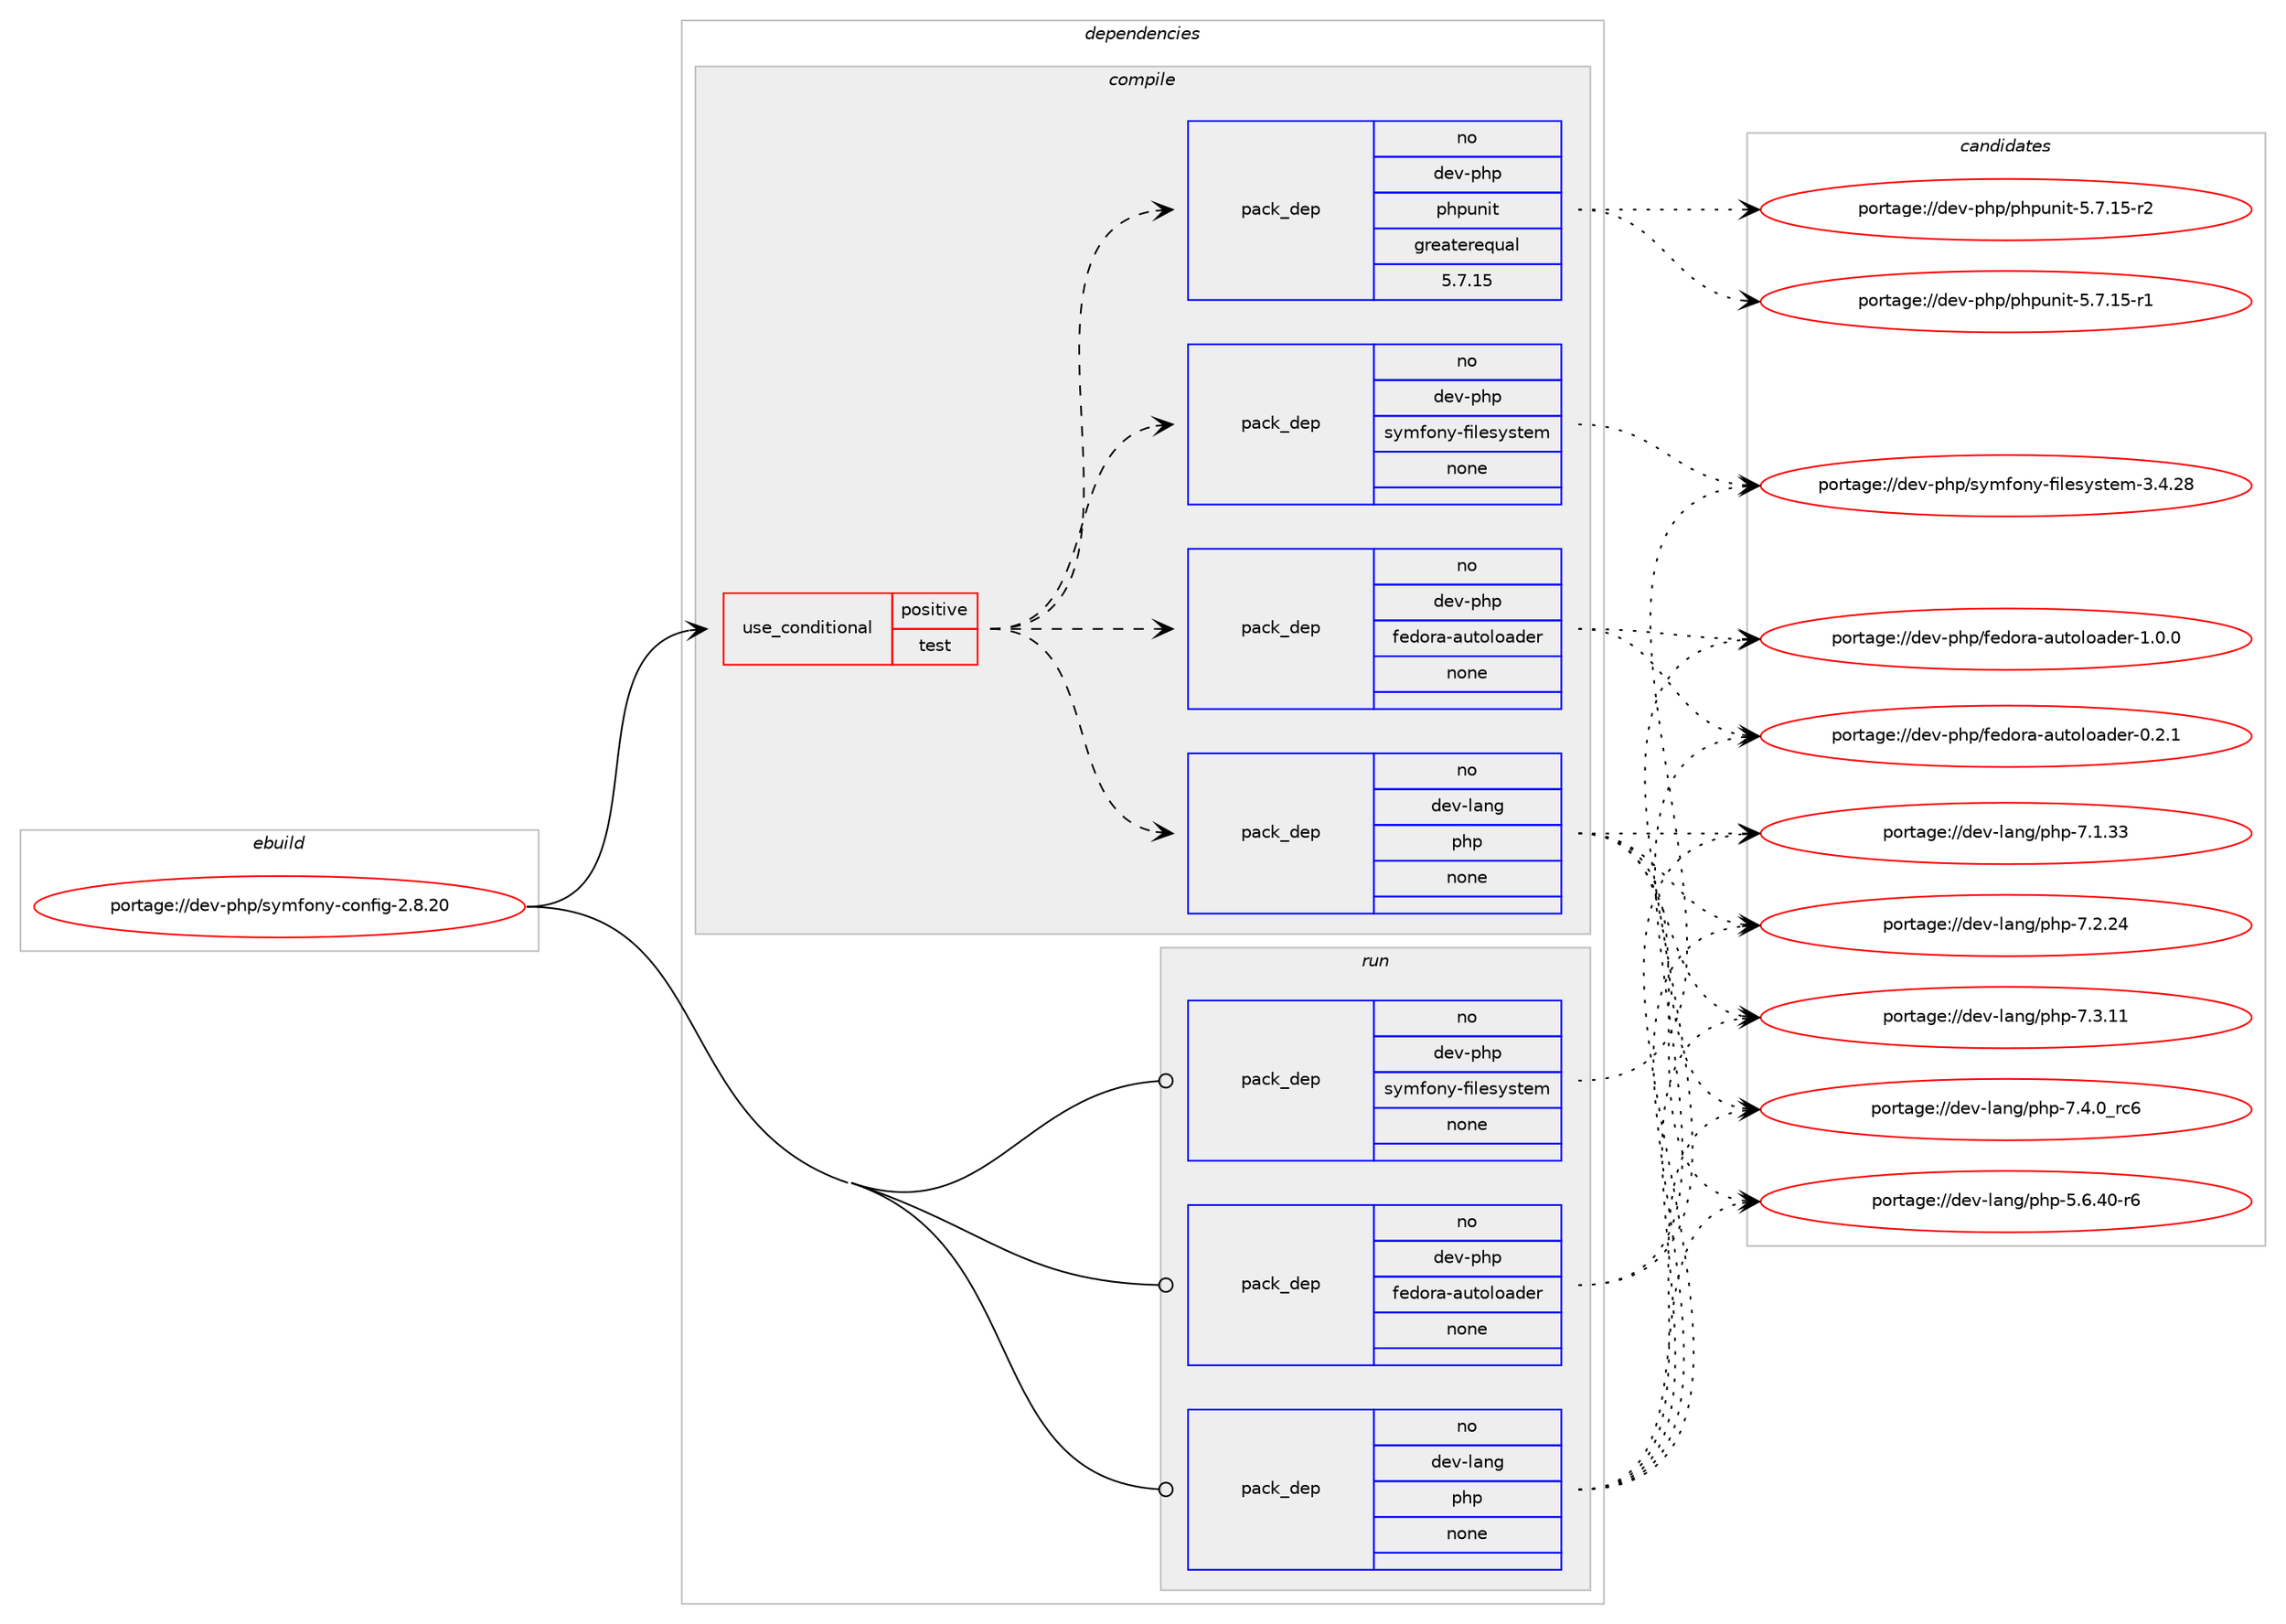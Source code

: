 digraph prolog {

# *************
# Graph options
# *************

newrank=true;
concentrate=true;
compound=true;
graph [rankdir=LR,fontname=Helvetica,fontsize=10,ranksep=1.5];#, ranksep=2.5, nodesep=0.2];
edge  [arrowhead=vee];
node  [fontname=Helvetica,fontsize=10];

# **********
# The ebuild
# **********

subgraph cluster_leftcol {
color=gray;
rank=same;
label=<<i>ebuild</i>>;
id [label="portage://dev-php/symfony-config-2.8.20", color=red, width=4, href="../dev-php/symfony-config-2.8.20.svg"];
}

# ****************
# The dependencies
# ****************

subgraph cluster_midcol {
color=gray;
label=<<i>dependencies</i>>;
subgraph cluster_compile {
fillcolor="#eeeeee";
style=filled;
label=<<i>compile</i>>;
subgraph cond24760 {
dependency127000 [label=<<TABLE BORDER="0" CELLBORDER="1" CELLSPACING="0" CELLPADDING="4"><TR><TD ROWSPAN="3" CELLPADDING="10">use_conditional</TD></TR><TR><TD>positive</TD></TR><TR><TD>test</TD></TR></TABLE>>, shape=none, color=red];
subgraph pack98945 {
dependency127001 [label=<<TABLE BORDER="0" CELLBORDER="1" CELLSPACING="0" CELLPADDING="4" WIDTH="220"><TR><TD ROWSPAN="6" CELLPADDING="30">pack_dep</TD></TR><TR><TD WIDTH="110">no</TD></TR><TR><TD>dev-lang</TD></TR><TR><TD>php</TD></TR><TR><TD>none</TD></TR><TR><TD></TD></TR></TABLE>>, shape=none, color=blue];
}
dependency127000:e -> dependency127001:w [weight=20,style="dashed",arrowhead="vee"];
subgraph pack98946 {
dependency127002 [label=<<TABLE BORDER="0" CELLBORDER="1" CELLSPACING="0" CELLPADDING="4" WIDTH="220"><TR><TD ROWSPAN="6" CELLPADDING="30">pack_dep</TD></TR><TR><TD WIDTH="110">no</TD></TR><TR><TD>dev-php</TD></TR><TR><TD>fedora-autoloader</TD></TR><TR><TD>none</TD></TR><TR><TD></TD></TR></TABLE>>, shape=none, color=blue];
}
dependency127000:e -> dependency127002:w [weight=20,style="dashed",arrowhead="vee"];
subgraph pack98947 {
dependency127003 [label=<<TABLE BORDER="0" CELLBORDER="1" CELLSPACING="0" CELLPADDING="4" WIDTH="220"><TR><TD ROWSPAN="6" CELLPADDING="30">pack_dep</TD></TR><TR><TD WIDTH="110">no</TD></TR><TR><TD>dev-php</TD></TR><TR><TD>symfony-filesystem</TD></TR><TR><TD>none</TD></TR><TR><TD></TD></TR></TABLE>>, shape=none, color=blue];
}
dependency127000:e -> dependency127003:w [weight=20,style="dashed",arrowhead="vee"];
subgraph pack98948 {
dependency127004 [label=<<TABLE BORDER="0" CELLBORDER="1" CELLSPACING="0" CELLPADDING="4" WIDTH="220"><TR><TD ROWSPAN="6" CELLPADDING="30">pack_dep</TD></TR><TR><TD WIDTH="110">no</TD></TR><TR><TD>dev-php</TD></TR><TR><TD>phpunit</TD></TR><TR><TD>greaterequal</TD></TR><TR><TD>5.7.15</TD></TR></TABLE>>, shape=none, color=blue];
}
dependency127000:e -> dependency127004:w [weight=20,style="dashed",arrowhead="vee"];
}
id:e -> dependency127000:w [weight=20,style="solid",arrowhead="vee"];
}
subgraph cluster_compileandrun {
fillcolor="#eeeeee";
style=filled;
label=<<i>compile and run</i>>;
}
subgraph cluster_run {
fillcolor="#eeeeee";
style=filled;
label=<<i>run</i>>;
subgraph pack98949 {
dependency127005 [label=<<TABLE BORDER="0" CELLBORDER="1" CELLSPACING="0" CELLPADDING="4" WIDTH="220"><TR><TD ROWSPAN="6" CELLPADDING="30">pack_dep</TD></TR><TR><TD WIDTH="110">no</TD></TR><TR><TD>dev-lang</TD></TR><TR><TD>php</TD></TR><TR><TD>none</TD></TR><TR><TD></TD></TR></TABLE>>, shape=none, color=blue];
}
id:e -> dependency127005:w [weight=20,style="solid",arrowhead="odot"];
subgraph pack98950 {
dependency127006 [label=<<TABLE BORDER="0" CELLBORDER="1" CELLSPACING="0" CELLPADDING="4" WIDTH="220"><TR><TD ROWSPAN="6" CELLPADDING="30">pack_dep</TD></TR><TR><TD WIDTH="110">no</TD></TR><TR><TD>dev-php</TD></TR><TR><TD>fedora-autoloader</TD></TR><TR><TD>none</TD></TR><TR><TD></TD></TR></TABLE>>, shape=none, color=blue];
}
id:e -> dependency127006:w [weight=20,style="solid",arrowhead="odot"];
subgraph pack98951 {
dependency127007 [label=<<TABLE BORDER="0" CELLBORDER="1" CELLSPACING="0" CELLPADDING="4" WIDTH="220"><TR><TD ROWSPAN="6" CELLPADDING="30">pack_dep</TD></TR><TR><TD WIDTH="110">no</TD></TR><TR><TD>dev-php</TD></TR><TR><TD>symfony-filesystem</TD></TR><TR><TD>none</TD></TR><TR><TD></TD></TR></TABLE>>, shape=none, color=blue];
}
id:e -> dependency127007:w [weight=20,style="solid",arrowhead="odot"];
}
}

# **************
# The candidates
# **************

subgraph cluster_choices {
rank=same;
color=gray;
label=<<i>candidates</i>>;

subgraph choice98945 {
color=black;
nodesep=1;
choiceportage100101118451089711010347112104112455346544652484511454 [label="portage://dev-lang/php-5.6.40-r6", color=red, width=4,href="../dev-lang/php-5.6.40-r6.svg"];
choiceportage10010111845108971101034711210411245554649465151 [label="portage://dev-lang/php-7.1.33", color=red, width=4,href="../dev-lang/php-7.1.33.svg"];
choiceportage10010111845108971101034711210411245554650465052 [label="portage://dev-lang/php-7.2.24", color=red, width=4,href="../dev-lang/php-7.2.24.svg"];
choiceportage10010111845108971101034711210411245554651464949 [label="portage://dev-lang/php-7.3.11", color=red, width=4,href="../dev-lang/php-7.3.11.svg"];
choiceportage100101118451089711010347112104112455546524648951149954 [label="portage://dev-lang/php-7.4.0_rc6", color=red, width=4,href="../dev-lang/php-7.4.0_rc6.svg"];
dependency127001:e -> choiceportage100101118451089711010347112104112455346544652484511454:w [style=dotted,weight="100"];
dependency127001:e -> choiceportage10010111845108971101034711210411245554649465151:w [style=dotted,weight="100"];
dependency127001:e -> choiceportage10010111845108971101034711210411245554650465052:w [style=dotted,weight="100"];
dependency127001:e -> choiceportage10010111845108971101034711210411245554651464949:w [style=dotted,weight="100"];
dependency127001:e -> choiceportage100101118451089711010347112104112455546524648951149954:w [style=dotted,weight="100"];
}
subgraph choice98946 {
color=black;
nodesep=1;
choiceportage100101118451121041124710210110011111497459711711611110811197100101114454846504649 [label="portage://dev-php/fedora-autoloader-0.2.1", color=red, width=4,href="../dev-php/fedora-autoloader-0.2.1.svg"];
choiceportage100101118451121041124710210110011111497459711711611110811197100101114454946484648 [label="portage://dev-php/fedora-autoloader-1.0.0", color=red, width=4,href="../dev-php/fedora-autoloader-1.0.0.svg"];
dependency127002:e -> choiceportage100101118451121041124710210110011111497459711711611110811197100101114454846504649:w [style=dotted,weight="100"];
dependency127002:e -> choiceportage100101118451121041124710210110011111497459711711611110811197100101114454946484648:w [style=dotted,weight="100"];
}
subgraph choice98947 {
color=black;
nodesep=1;
choiceportage10010111845112104112471151211091021111101214510210510810111512111511610110945514652465056 [label="portage://dev-php/symfony-filesystem-3.4.28", color=red, width=4,href="../dev-php/symfony-filesystem-3.4.28.svg"];
dependency127003:e -> choiceportage10010111845112104112471151211091021111101214510210510810111512111511610110945514652465056:w [style=dotted,weight="100"];
}
subgraph choice98948 {
color=black;
nodesep=1;
choiceportage1001011184511210411247112104112117110105116455346554649534511449 [label="portage://dev-php/phpunit-5.7.15-r1", color=red, width=4,href="../dev-php/phpunit-5.7.15-r1.svg"];
choiceportage1001011184511210411247112104112117110105116455346554649534511450 [label="portage://dev-php/phpunit-5.7.15-r2", color=red, width=4,href="../dev-php/phpunit-5.7.15-r2.svg"];
dependency127004:e -> choiceportage1001011184511210411247112104112117110105116455346554649534511449:w [style=dotted,weight="100"];
dependency127004:e -> choiceportage1001011184511210411247112104112117110105116455346554649534511450:w [style=dotted,weight="100"];
}
subgraph choice98949 {
color=black;
nodesep=1;
choiceportage100101118451089711010347112104112455346544652484511454 [label="portage://dev-lang/php-5.6.40-r6", color=red, width=4,href="../dev-lang/php-5.6.40-r6.svg"];
choiceportage10010111845108971101034711210411245554649465151 [label="portage://dev-lang/php-7.1.33", color=red, width=4,href="../dev-lang/php-7.1.33.svg"];
choiceportage10010111845108971101034711210411245554650465052 [label="portage://dev-lang/php-7.2.24", color=red, width=4,href="../dev-lang/php-7.2.24.svg"];
choiceportage10010111845108971101034711210411245554651464949 [label="portage://dev-lang/php-7.3.11", color=red, width=4,href="../dev-lang/php-7.3.11.svg"];
choiceportage100101118451089711010347112104112455546524648951149954 [label="portage://dev-lang/php-7.4.0_rc6", color=red, width=4,href="../dev-lang/php-7.4.0_rc6.svg"];
dependency127005:e -> choiceportage100101118451089711010347112104112455346544652484511454:w [style=dotted,weight="100"];
dependency127005:e -> choiceportage10010111845108971101034711210411245554649465151:w [style=dotted,weight="100"];
dependency127005:e -> choiceportage10010111845108971101034711210411245554650465052:w [style=dotted,weight="100"];
dependency127005:e -> choiceportage10010111845108971101034711210411245554651464949:w [style=dotted,weight="100"];
dependency127005:e -> choiceportage100101118451089711010347112104112455546524648951149954:w [style=dotted,weight="100"];
}
subgraph choice98950 {
color=black;
nodesep=1;
choiceportage100101118451121041124710210110011111497459711711611110811197100101114454846504649 [label="portage://dev-php/fedora-autoloader-0.2.1", color=red, width=4,href="../dev-php/fedora-autoloader-0.2.1.svg"];
choiceportage100101118451121041124710210110011111497459711711611110811197100101114454946484648 [label="portage://dev-php/fedora-autoloader-1.0.0", color=red, width=4,href="../dev-php/fedora-autoloader-1.0.0.svg"];
dependency127006:e -> choiceportage100101118451121041124710210110011111497459711711611110811197100101114454846504649:w [style=dotted,weight="100"];
dependency127006:e -> choiceportage100101118451121041124710210110011111497459711711611110811197100101114454946484648:w [style=dotted,weight="100"];
}
subgraph choice98951 {
color=black;
nodesep=1;
choiceportage10010111845112104112471151211091021111101214510210510810111512111511610110945514652465056 [label="portage://dev-php/symfony-filesystem-3.4.28", color=red, width=4,href="../dev-php/symfony-filesystem-3.4.28.svg"];
dependency127007:e -> choiceportage10010111845112104112471151211091021111101214510210510810111512111511610110945514652465056:w [style=dotted,weight="100"];
}
}

}
